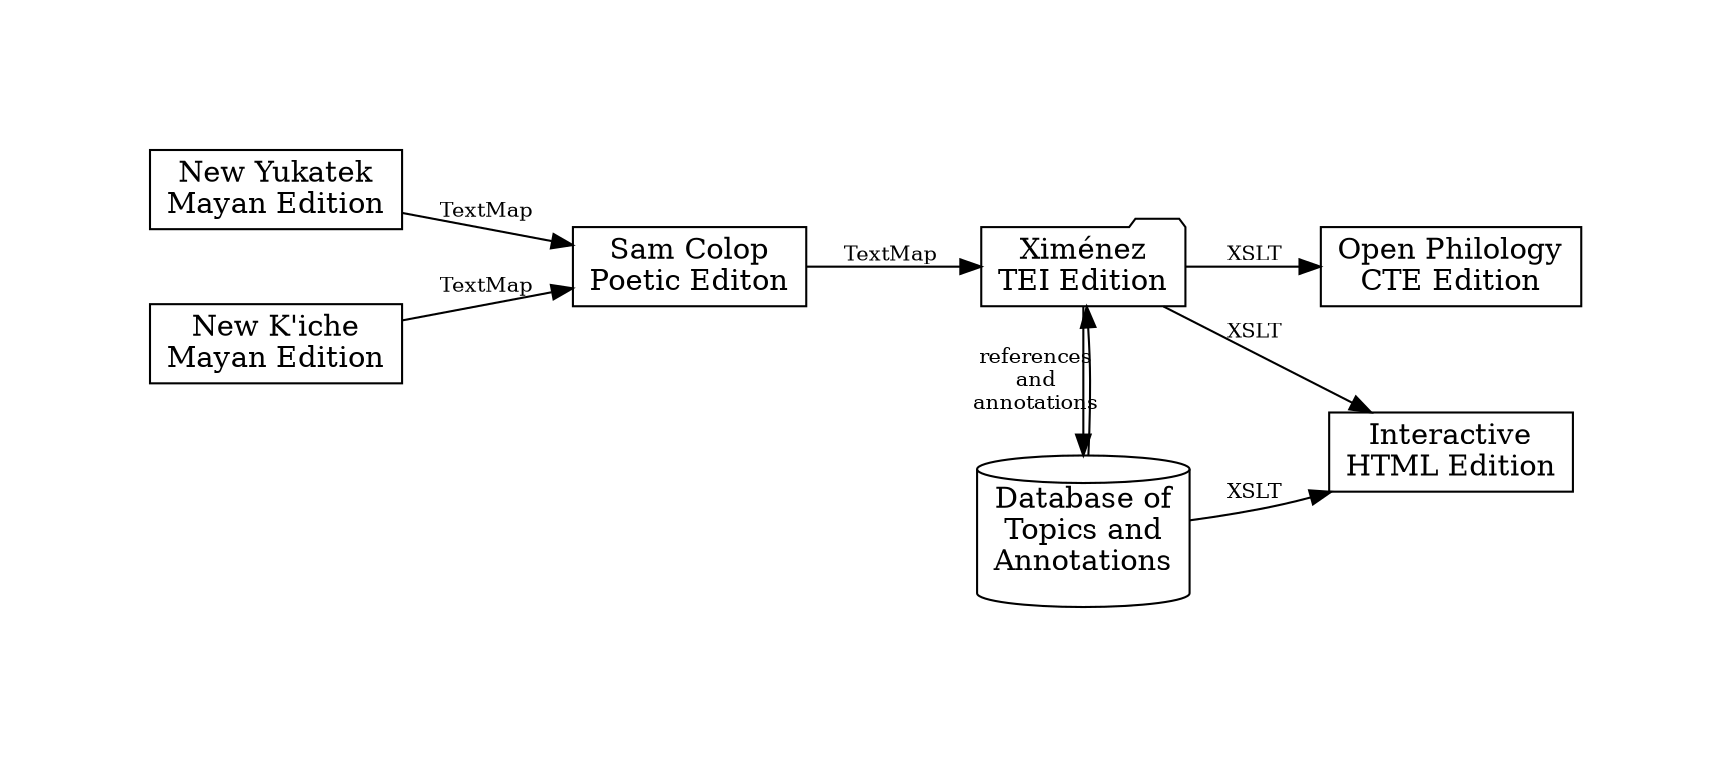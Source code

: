 digraph InfoArch {

    rankdir=LR
    graph [pad="1", nodesep=".5", ranksep=".5", overlap=false]
    edge [fontsize=10, labelfloat=false]
    node [shape="rounded"]

    XOM [label=<Ximénez<br/>TEI Edition> shape=folder]
    HTML [label=<Interactive<br/>HTML Edition>]
    CTE [label=<Open Philology<br/>CTE Edition>]
    DRUPAL [label=<Database of<br/>Topics and<br/>Annotations> shape=cylinder]
    COLOP [label=<Sam Colop<br/>Poetic Editon>]
    MAYAN1 [label=<New Yukatek<br/>Mayan Edition>]
    MAYAN2 [label=<New K'iche<br/>Mayan Edition>]

    {XOM, DRUPAL} -> HTML [label="XSLT"]
    XOM -> DRUPAL [label=<references&nbsp;&nbsp;<br/>and&nbsp;&nbsp;<br/>annotations&nbsp;&nbsp;>]
    DRUPAL -> XOM [label=""]
    XOM -> CTE [label="XSLT"] 

    /* XOM -> COLOP -> {MAYAN1, MAYAN2} [label="TextMap"] */

    {MAYAN1, MAYAN2} -> COLOP -> XOM [label="TextMap"]
    
    {rank=same; HTML; CTE}
    {rank=same; MAYAN2; MAYAN2}
    {rank=same; XOM; DRUPAL}


}